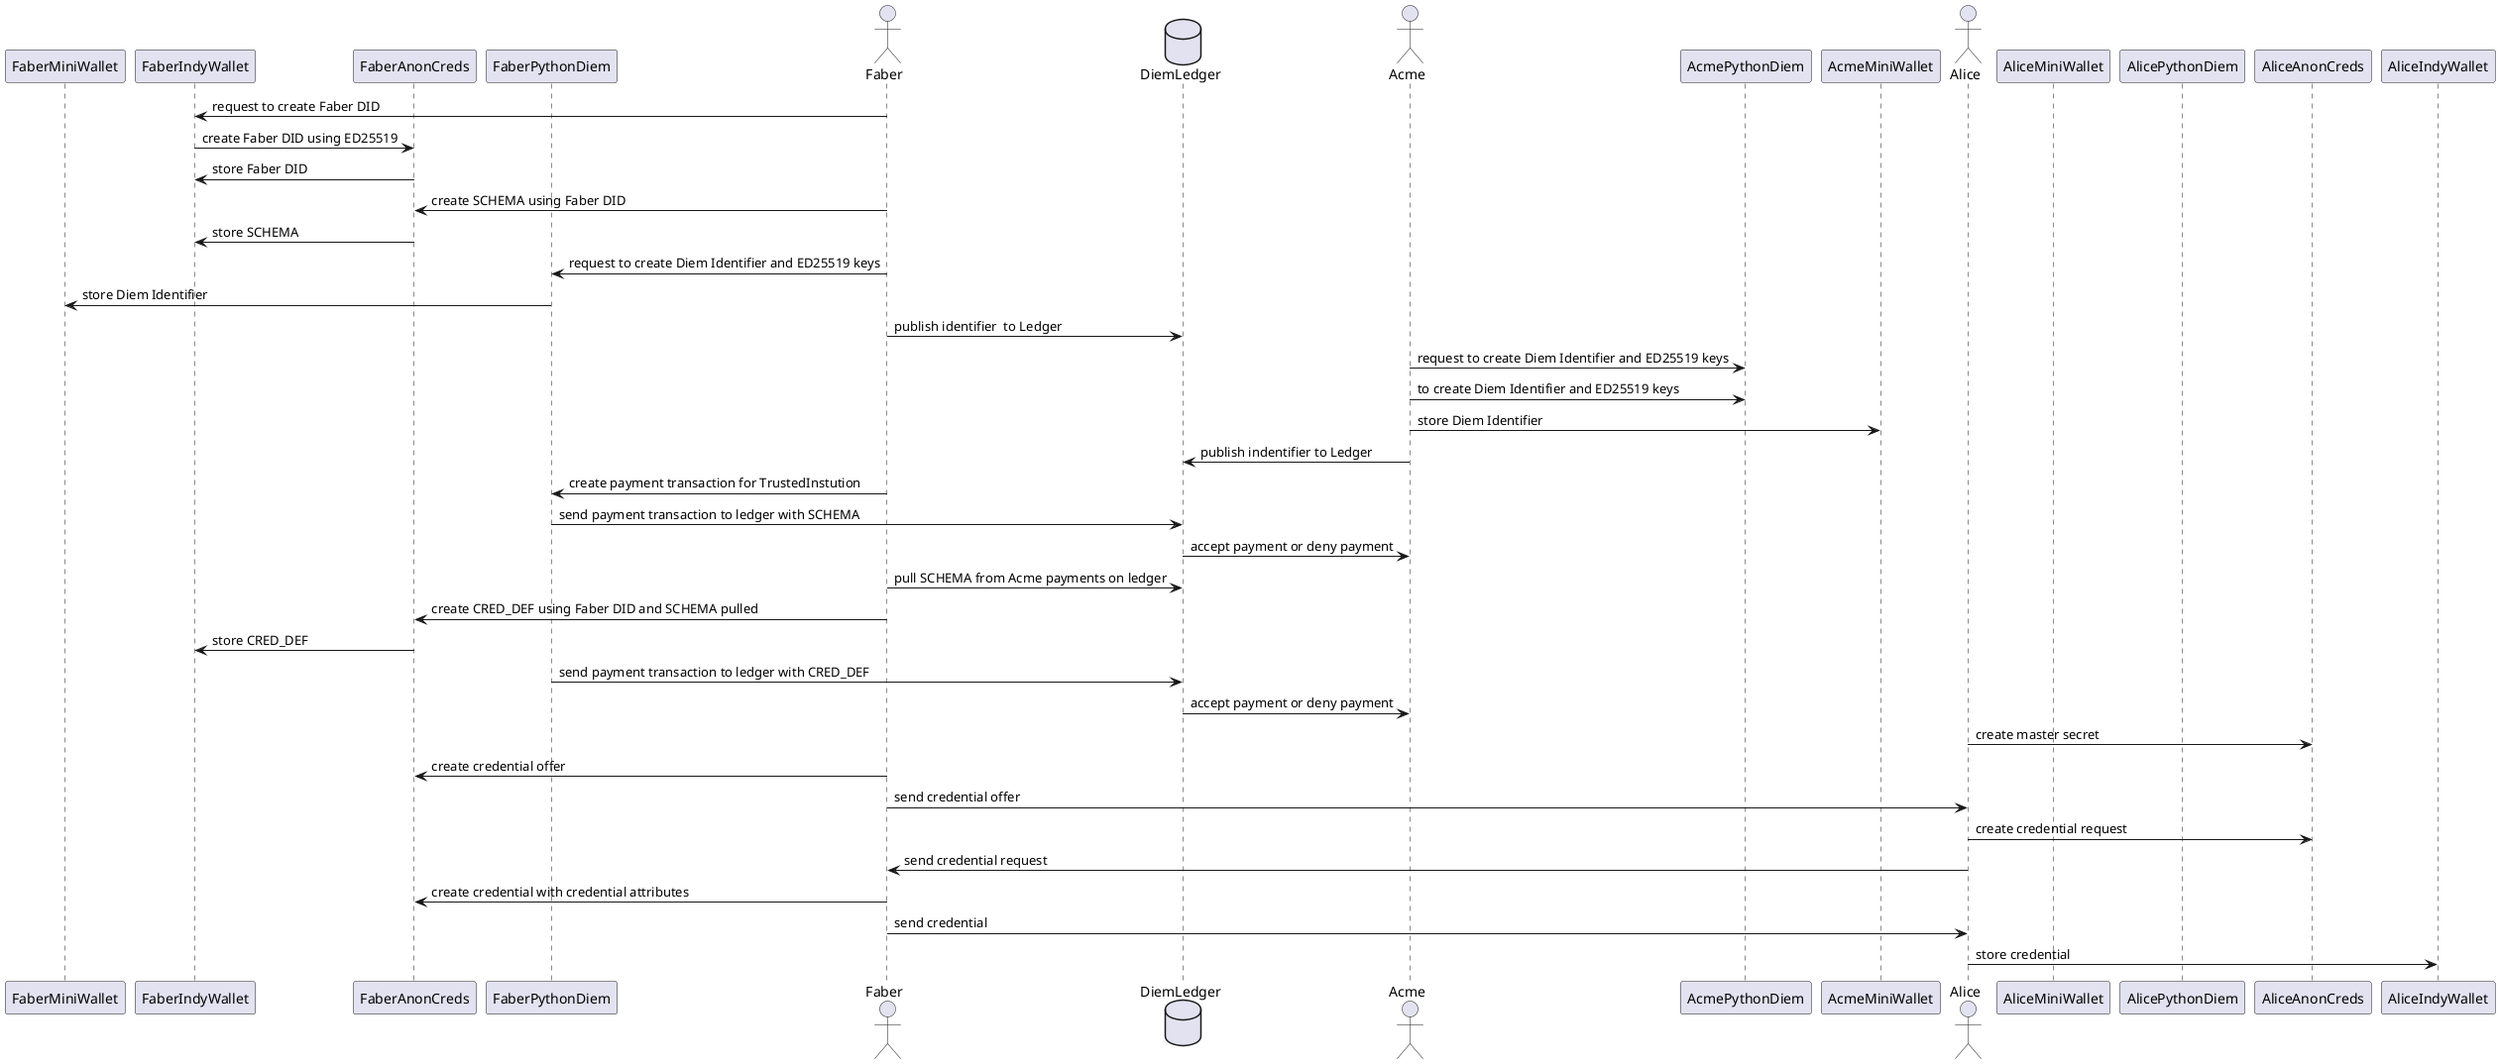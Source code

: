 @startuml indy-diem

Actor Faber order 50
Actor Acme order 70
Actor Alice order 100
database DiemLedger order 60
participant FaberIndyWallet order 20
participant FaberAnonCreds order  30
participant FaberPythonDiem order 40
participant FaberMiniWallet order 10
participant AcmeMiniWallet order 90
participant AcmePythonDiem order 80
participant AliceMiniWallet order 110
participant AlicePythonDiem order 120
participant AliceAnonCreds order  130
participant AliceIndyWallet order 140

Faber -> FaberIndyWallet : request to create Faber DID
FaberIndyWallet -> FaberAnonCreds : create Faber DID using ED25519
FaberAnonCreds -> FaberIndyWallet : store Faber DID
Faber -> FaberAnonCreds  : create SCHEMA using Faber DID
FaberAnonCreds -> FaberIndyWallet : store SCHEMA
Faber -> FaberPythonDiem : request to create Diem Identifier and ED25519 keys 
FaberPythonDiem -> FaberMiniWallet : store Diem Identifier
Faber -> DiemLedger : publish identifier  to Ledger
Acme ->  AcmePythonDiem : request to create Diem Identifier and ED25519 keys 
Acme -> AcmePythonDiem:  to create Diem Identifier and ED25519 keys 
Acme -> AcmeMiniWallet: store Diem Identifier
Acme -> DiemLedger : publish indentifier to Ledger
Faber -> FaberPythonDiem : create payment transaction for TrustedInstution
FaberPythonDiem ->  DiemLedger : send payment transaction to ledger with SCHEMA
DiemLedger-> Acme : accept payment or deny payment 
Faber ->  DiemLedger : pull SCHEMA from Acme payments on ledger
Faber -> FaberAnonCreds  : create CRED_DEF using Faber DID and SCHEMA pulled 
FaberAnonCreds -> FaberIndyWallet : store CRED_DEF
FaberPythonDiem ->  DiemLedger : send payment transaction to ledger with CRED_DEF
DiemLedger-> Acme : accept payment or deny payment 

Alice -> AliceAnonCreds : create master secret
Faber -> FaberAnonCreds : create credential offer
Faber -> Alice : send credential offer
Alice -> AliceAnonCreds : create credential request
Alice -> Faber : send credential request 
Faber -> FaberAnonCreds : create credential with credential attributes
Faber -> Alice :  send credential
Alice -> AliceIndyWallet : store credential  




@enduml
